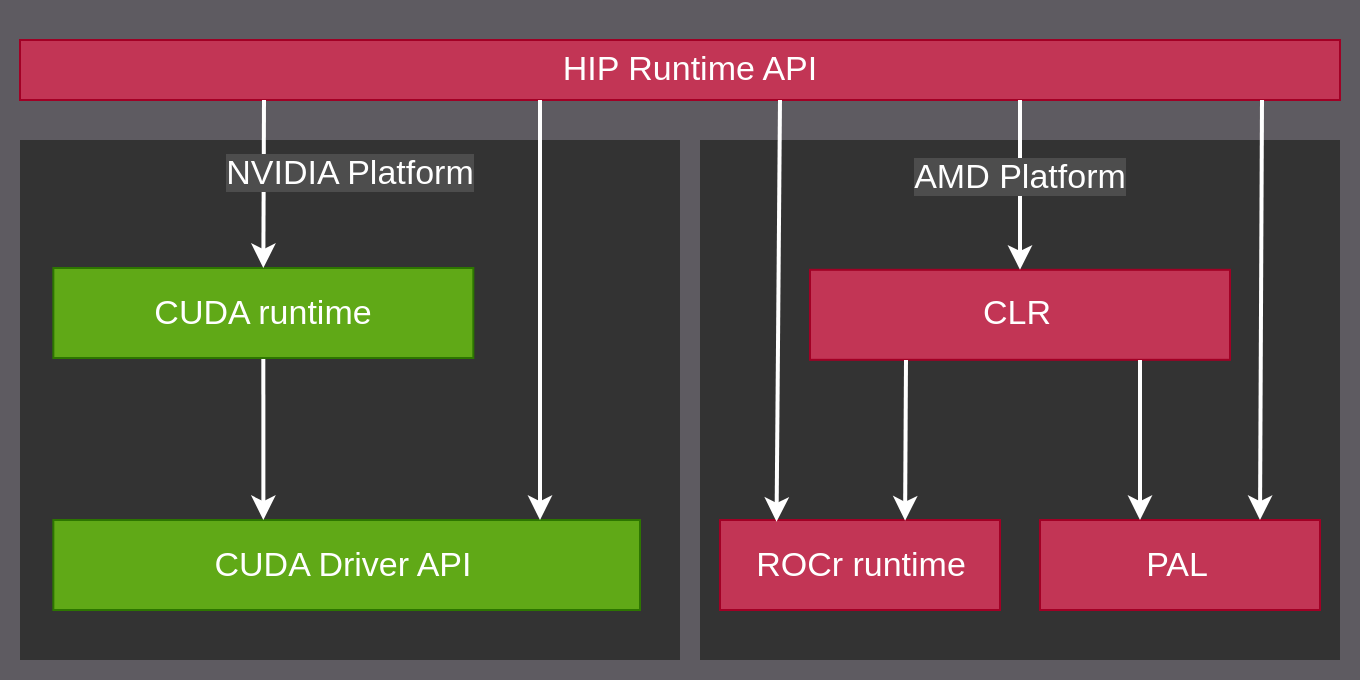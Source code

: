 <mxfile>
    <diagram id="zBbb_w2fufU70cdOGtND" name="1 oldal">
        <mxGraphModel dx="941" dy="622" grid="1" gridSize="10" guides="1" tooltips="1" connect="1" arrows="1" fold="1" page="0" pageScale="1" pageWidth="660" pageHeight="610" background="none" math="0" shadow="0">
            <root>
                <mxCell id="0"/>
                <mxCell id="1" parent="0"/>
                <mxCell id="5927" value="" style="rounded=0;whiteSpace=wrap;html=1;fillColor=#5E5B61;fontColor=#FFFFFF;strokeColor=none;spacing=0;" parent="1" vertex="1">
                    <mxGeometry y="10" width="680" height="340" as="geometry"/>
                </mxCell>
                <mxCell id="5928" value="Runtimes" style="text;strokeColor=none;fillColor=none;align=center;verticalAlign=middle;rounded=0;fontFamily=Helvetica;fontSize=17;fontColor=#FFFFFF;" parent="1" vertex="1">
                    <mxGeometry x="10" y="30" width="590" height="30" as="geometry"/>
                </mxCell>
                <mxCell id="5945" value="" style="rounded=0;whiteSpace=wrap;html=1;fillColor=#C23555;fontColor=#FFFFFF;strokeColor=#A20025;" parent="1" vertex="1">
                    <mxGeometry x="10" y="30" width="660" height="30" as="geometry"/>
                </mxCell>
                <mxCell id="5946" value="&lt;font face=&quot;Helvetica&quot;&gt;HIP Runtime API&lt;/font&gt;" style="text;html=1;strokeColor=none;fillColor=none;align=center;verticalAlign=middle;whiteSpace=wrap;rounded=0;fontSize=17;fontColor=#FFFFFF;" parent="1" vertex="1">
                    <mxGeometry x="80" y="30" width="530" height="30" as="geometry"/>
                </mxCell>
                <mxCell id="UvHuP5o6jSuoLTm0AUZA-5953" value="" style="group" parent="1" vertex="1" connectable="0">
                    <mxGeometry x="10" y="80" width="330" height="260" as="geometry"/>
                </mxCell>
                <mxCell id="5925" value="" style="rounded=0;whiteSpace=wrap;html=1;fillColor=#333333;fontColor=#FFFFFF;strokeColor=none;" parent="UvHuP5o6jSuoLTm0AUZA-5953" vertex="1">
                    <mxGeometry width="330" height="260" as="geometry"/>
                </mxCell>
                <mxCell id="UvHuP5o6jSuoLTm0AUZA-5952" value="" style="group" parent="UvHuP5o6jSuoLTm0AUZA-5953" vertex="1" connectable="0">
                    <mxGeometry x="16.67" y="190.003" width="293.33" height="45" as="geometry"/>
                </mxCell>
                <mxCell id="UvHuP5o6jSuoLTm0AUZA-5950" value="" style="rounded=0;whiteSpace=wrap;html=1;fillColor=#60a917;fontColor=#ffffff;strokeColor=#2D7600;" parent="UvHuP5o6jSuoLTm0AUZA-5952" vertex="1">
                    <mxGeometry width="293.33" height="45" as="geometry"/>
                </mxCell>
                <mxCell id="UvHuP5o6jSuoLTm0AUZA-5951" value="&lt;div&gt;CUDA Driver API&lt;/div&gt;" style="text;html=1;strokeColor=none;fillColor=none;align=center;verticalAlign=middle;whiteSpace=wrap;rounded=0;fontSize=17;fontColor=#FFFFFF;" parent="UvHuP5o6jSuoLTm0AUZA-5952" vertex="1">
                    <mxGeometry x="10.964" y="7.5" width="266.799" height="30.0" as="geometry"/>
                </mxCell>
                <mxCell id="5948" value="" style="endArrow=classic;startArrow=none;html=1;rounded=0;strokeWidth=2;startFill=0;exitX=0.5;exitY=1;exitDx=0;exitDy=0;entryX=0.358;entryY=0;entryDx=0;entryDy=0;entryPerimeter=0;strokeColor=#FFFFFF;" parent="UvHuP5o6jSuoLTm0AUZA-5953" source="5967" target="UvHuP5o6jSuoLTm0AUZA-5950" edge="1">
                    <mxGeometry width="50" height="50" relative="1" as="geometry">
                        <mxPoint x="103.335" y="108.22" as="sourcePoint"/>
                        <mxPoint x="85" y="145.6" as="targetPoint"/>
                    </mxGeometry>
                </mxCell>
                <mxCell id="5966" value="" style="group" parent="UvHuP5o6jSuoLTm0AUZA-5953" vertex="1" connectable="0">
                    <mxGeometry x="16.67" y="64" width="210" height="45" as="geometry"/>
                </mxCell>
                <mxCell id="5967" value="" style="rounded=0;whiteSpace=wrap;html=1;fillColor=#60a917;fontColor=#ffffff;strokeColor=#2D7600;" parent="5966" vertex="1">
                    <mxGeometry width="210.0" height="45" as="geometry"/>
                </mxCell>
                <mxCell id="5968" value="&lt;div&gt;CUDA runtime&lt;/div&gt;" style="text;html=1;strokeColor=none;fillColor=none;align=center;verticalAlign=middle;whiteSpace=wrap;rounded=0;fontSize=17;fontColor=#FFFFFF;" parent="5966" vertex="1">
                    <mxGeometry x="9.5" y="7.5" width="191.006" height="30.0" as="geometry"/>
                </mxCell>
                <mxCell id="UvHuP5o6jSuoLTm0AUZA-5982" value="" style="endArrow=classic;startArrow=none;html=1;rounded=0;strokeWidth=2;startFill=0;strokeColor=#FFFFFF;" parent="1" edge="1">
                    <mxGeometry width="50" height="50" relative="1" as="geometry">
                        <mxPoint x="270" y="60" as="sourcePoint"/>
                        <mxPoint x="270" y="270" as="targetPoint"/>
                    </mxGeometry>
                </mxCell>
                <mxCell id="UvHuP5o6jSuoLTm0AUZA-5955" value="" style="rounded=0;whiteSpace=wrap;html=1;fillColor=#333333;fontColor=#FFFFFF;strokeColor=none;" parent="1" vertex="1">
                    <mxGeometry x="350" y="80" width="320" height="260" as="geometry"/>
                </mxCell>
                <mxCell id="5955" value="" style="group" parent="1" vertex="1" connectable="0">
                    <mxGeometry x="360" y="270" width="140" height="45" as="geometry"/>
                </mxCell>
                <mxCell id="5956" value="" style="rounded=0;whiteSpace=wrap;html=1;fillColor=#C23555;fontColor=#FFFFFF;strokeColor=#A20025;" parent="5955" vertex="1">
                    <mxGeometry width="140.0" height="45" as="geometry"/>
                </mxCell>
                <mxCell id="5957" value="&lt;div&gt;ROCr runtime&lt;/div&gt;" style="text;html=1;strokeColor=none;fillColor=none;align=center;verticalAlign=middle;whiteSpace=wrap;rounded=0;fontSize=17;fontColor=#FFFFFF;" parent="5955" vertex="1">
                    <mxGeometry x="2.51" y="8.75" width="134.99" height="27.5" as="geometry"/>
                </mxCell>
                <mxCell id="5958" value="" style="group" parent="1" vertex="1" connectable="0">
                    <mxGeometry x="520" y="270" width="140" height="45" as="geometry"/>
                </mxCell>
                <mxCell id="5959" value="" style="rounded=0;whiteSpace=wrap;html=1;fillColor=#C23555;fontColor=#FFFFFF;strokeColor=#A20025;" parent="5958" vertex="1">
                    <mxGeometry width="140.0" height="45" as="geometry"/>
                </mxCell>
                <mxCell id="5960" value="&lt;div&gt;PAL&lt;/div&gt;" style="text;html=1;strokeColor=none;fillColor=none;align=center;verticalAlign=middle;whiteSpace=wrap;rounded=0;fontSize=17;fontColor=#FFFFFF;" parent="5958" vertex="1">
                    <mxGeometry x="5.233" y="7.5" width="127.337" height="30.0" as="geometry"/>
                </mxCell>
                <mxCell id="UvHuP5o6jSuoLTm0AUZA-5986" value="" style="endArrow=classic;startArrow=none;html=1;rounded=0;strokeWidth=2;startFill=0;entryX=0.202;entryY=0.02;entryDx=0;entryDy=0;entryPerimeter=0;strokeColor=#FFFFFF;" parent="1" target="5956" edge="1">
                    <mxGeometry width="50" height="50" relative="1" as="geometry">
                        <mxPoint x="390" y="60" as="sourcePoint"/>
                        <mxPoint x="387" y="200" as="targetPoint"/>
                    </mxGeometry>
                </mxCell>
                <mxCell id="UvHuP5o6jSuoLTm0AUZA-5985" value="" style="endArrow=classic;startArrow=none;html=1;rounded=0;strokeWidth=2;startFill=0;strokeColor=#FFFFFF;" parent="1" edge="1">
                    <mxGeometry width="50" height="50" relative="1" as="geometry">
                        <mxPoint x="631" y="60" as="sourcePoint"/>
                        <mxPoint x="630" y="270" as="targetPoint"/>
                    </mxGeometry>
                </mxCell>
                <mxCell id="5962" value="" style="group" parent="1" vertex="1" connectable="0">
                    <mxGeometry x="405" y="144.91" width="210" height="45" as="geometry"/>
                </mxCell>
                <mxCell id="5963" value="" style="rounded=0;whiteSpace=wrap;html=1;fillColor=#C23555;fontColor=#FFFFFF;strokeColor=#A20025;" parent="5962" vertex="1">
                    <mxGeometry width="210.0" height="45" as="geometry"/>
                </mxCell>
                <mxCell id="5964" value="&lt;div&gt;CLR&lt;/div&gt;" style="text;html=1;strokeColor=none;fillColor=none;align=center;verticalAlign=middle;whiteSpace=wrap;rounded=0;fontSize=17;fontColor=#FFFFFF;" parent="5962" vertex="1">
                    <mxGeometry x="7.85" y="7.5" width="191.006" height="30.0" as="geometry"/>
                </mxCell>
                <mxCell id="5965" value="" style="endArrow=classic;startArrow=none;html=1;rounded=0;strokeWidth=2;startFill=0;entryX=0.5;entryY=0;entryDx=0;entryDy=0;strokeColor=#FFFFFF;" parent="1" target="5963" edge="1">
                    <mxGeometry width="50" height="50" relative="1" as="geometry">
                        <mxPoint x="510" y="60" as="sourcePoint"/>
                        <mxPoint x="640" y="290" as="targetPoint"/>
                    </mxGeometry>
                </mxCell>
                <mxCell id="5969" value="" style="endArrow=classic;startArrow=none;html=1;rounded=0;strokeWidth=2;startFill=0;strokeColor=#FFFFFF;" parent="1" edge="1">
                    <mxGeometry width="50" height="50" relative="1" as="geometry">
                        <mxPoint x="570" y="190" as="sourcePoint"/>
                        <mxPoint x="570" y="270" as="targetPoint"/>
                    </mxGeometry>
                </mxCell>
                <mxCell id="5971" value="" style="endArrow=classic;startArrow=none;html=1;rounded=0;strokeWidth=2;startFill=0;strokeColor=#FFFFFF;entryX=0.661;entryY=0.007;entryDx=0;entryDy=0;entryPerimeter=0;" parent="1" target="5956" edge="1">
                    <mxGeometry width="50" height="50" relative="1" as="geometry">
                        <mxPoint x="453" y="190" as="sourcePoint"/>
                        <mxPoint x="450" y="270" as="targetPoint"/>
                    </mxGeometry>
                </mxCell>
                <mxCell id="UvHuP5o6jSuoLTm0AUZA-5981" value="" style="endArrow=classic;startArrow=none;html=1;rounded=0;strokeWidth=2;startFill=0;entryX=0.5;entryY=0;entryDx=0;entryDy=0;strokeColor=#FFFFFF;" parent="1" target="5967" edge="1">
                    <mxGeometry width="50" height="50" relative="1" as="geometry">
                        <mxPoint x="132" y="60" as="sourcePoint"/>
                        <mxPoint x="95" y="140" as="targetPoint"/>
                    </mxGeometry>
                </mxCell>
                <mxCell id="UvHuP5o6jSuoLTm0AUZA-5957" value="&lt;font face=&quot;Helvetica&quot;&gt;&lt;span style=&quot;background-color: rgb(77, 77, 77);&quot;&gt;AMD Platform&lt;/span&gt;&lt;br&gt;&lt;/font&gt;" style="text;html=1;strokeColor=none;fillColor=none;align=center;verticalAlign=middle;whiteSpace=wrap;rounded=0;fontSize=17;fontColor=#FFFFFF;" parent="1" vertex="1">
                    <mxGeometry x="440" y="84" width="140" height="30" as="geometry"/>
                </mxCell>
                <mxCell id="5926" value="&lt;font style=&quot;background-color: rgb(77, 77, 77);&quot;&gt;NVIDIA Platform&lt;/font&gt;" style="text;html=1;strokeColor=none;fillColor=none;align=center;verticalAlign=middle;whiteSpace=wrap;rounded=0;fontSize=17;fontColor=#FFFFFF;" parent="1" vertex="1">
                    <mxGeometry x="10" y="80" width="330" height="34.039" as="geometry"/>
                </mxCell>
            </root>
        </mxGraphModel>
    </diagram>
</mxfile>